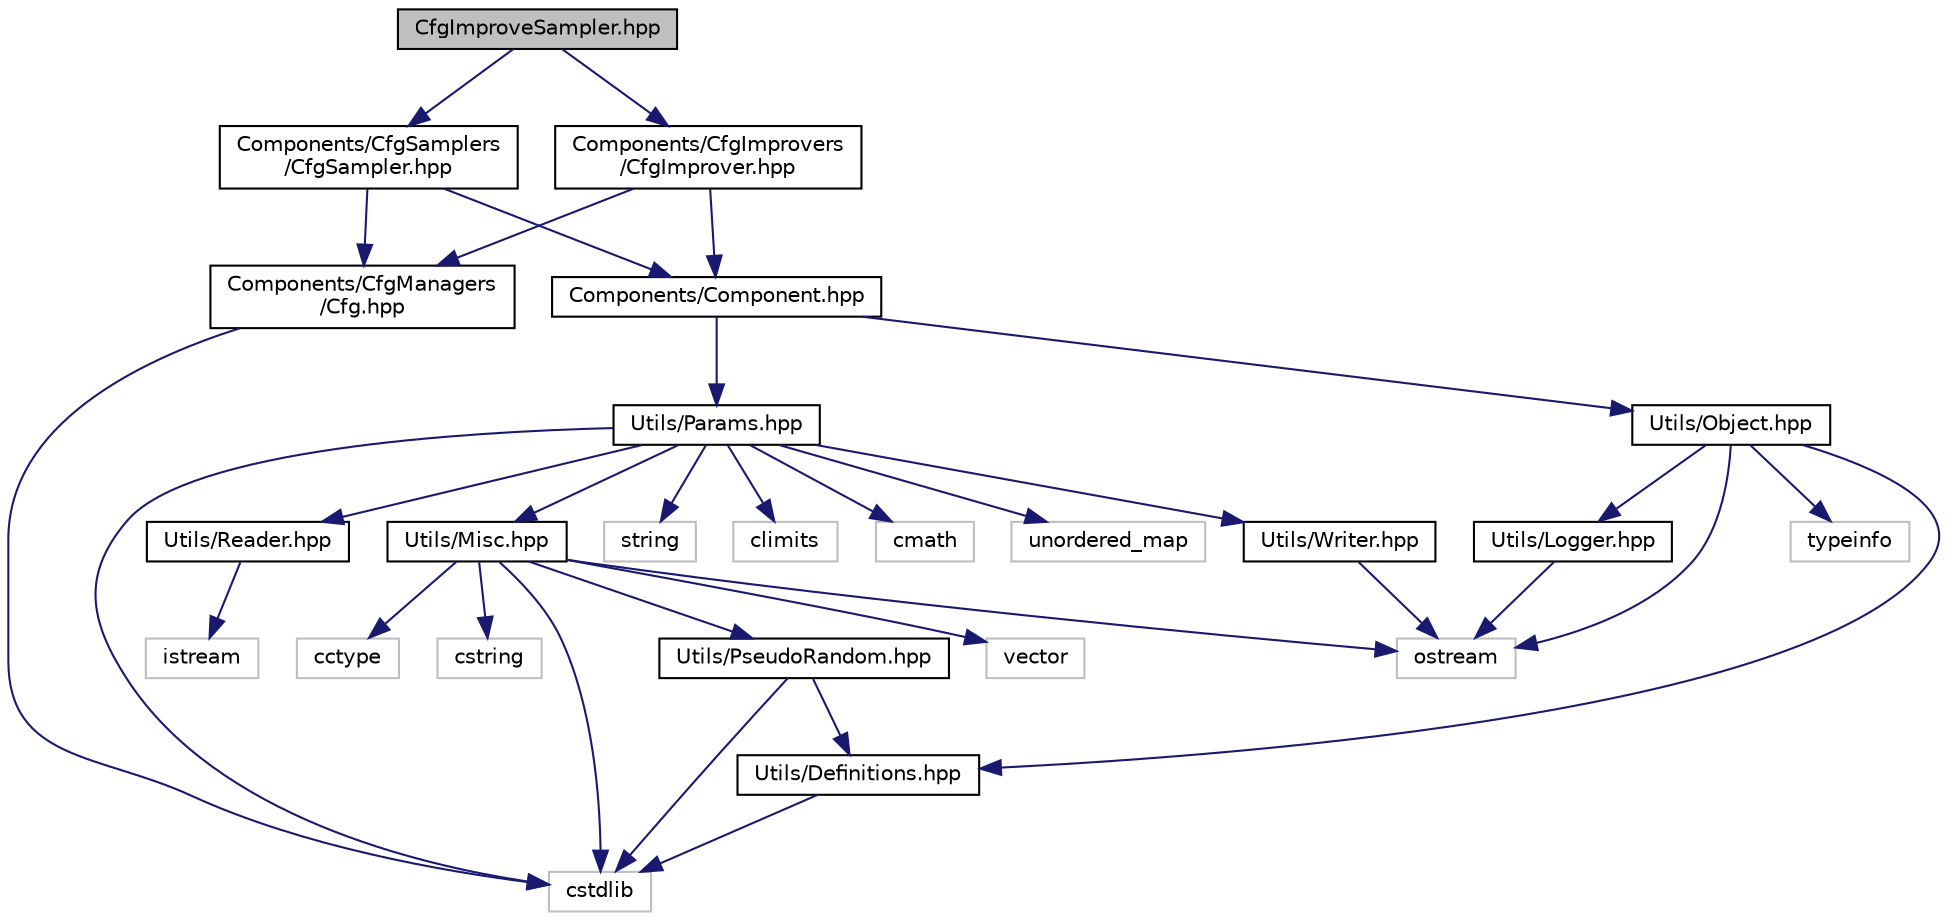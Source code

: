digraph "CfgImproveSampler.hpp"
{
  bgcolor="transparent";
  edge [fontname="Helvetica",fontsize="10",labelfontname="Helvetica",labelfontsize="10"];
  node [fontname="Helvetica",fontsize="10",shape=record];
  Node1 [label="CfgImproveSampler.hpp",height=0.2,width=0.4,color="black", fillcolor="grey75", style="filled", fontcolor="black"];
  Node1 -> Node2 [color="midnightblue",fontsize="10",style="solid",fontname="Helvetica"];
  Node2 [label="Components/CfgSamplers\l/CfgSampler.hpp",height=0.2,width=0.4,color="black",URL="$CfgSampler_8hpp.html"];
  Node2 -> Node3 [color="midnightblue",fontsize="10",style="solid",fontname="Helvetica"];
  Node3 [label="Components/CfgManagers\l/Cfg.hpp",height=0.2,width=0.4,color="black",URL="$Cfg_8hpp.html"];
  Node3 -> Node4 [color="midnightblue",fontsize="10",style="solid",fontname="Helvetica"];
  Node4 [label="cstdlib",height=0.2,width=0.4,color="grey75"];
  Node2 -> Node5 [color="midnightblue",fontsize="10",style="solid",fontname="Helvetica"];
  Node5 [label="Components/Component.hpp",height=0.2,width=0.4,color="black",URL="$Component_8hpp.html"];
  Node5 -> Node6 [color="midnightblue",fontsize="10",style="solid",fontname="Helvetica"];
  Node6 [label="Utils/Object.hpp",height=0.2,width=0.4,color="black",URL="$Object_8hpp.html"];
  Node6 -> Node7 [color="midnightblue",fontsize="10",style="solid",fontname="Helvetica"];
  Node7 [label="Utils/Definitions.hpp",height=0.2,width=0.4,color="black",URL="$Definitions_8hpp.html"];
  Node7 -> Node4 [color="midnightblue",fontsize="10",style="solid",fontname="Helvetica"];
  Node6 -> Node8 [color="midnightblue",fontsize="10",style="solid",fontname="Helvetica"];
  Node8 [label="Utils/Logger.hpp",height=0.2,width=0.4,color="black",URL="$Logger_8hpp.html"];
  Node8 -> Node9 [color="midnightblue",fontsize="10",style="solid",fontname="Helvetica"];
  Node9 [label="ostream",height=0.2,width=0.4,color="grey75"];
  Node6 -> Node10 [color="midnightblue",fontsize="10",style="solid",fontname="Helvetica"];
  Node10 [label="typeinfo",height=0.2,width=0.4,color="grey75"];
  Node6 -> Node9 [color="midnightblue",fontsize="10",style="solid",fontname="Helvetica"];
  Node5 -> Node11 [color="midnightblue",fontsize="10",style="solid",fontname="Helvetica"];
  Node11 [label="Utils/Params.hpp",height=0.2,width=0.4,color="black",URL="$Params_8hpp.html"];
  Node11 -> Node12 [color="midnightblue",fontsize="10",style="solid",fontname="Helvetica"];
  Node12 [label="Utils/Reader.hpp",height=0.2,width=0.4,color="black",URL="$Reader_8hpp.html"];
  Node12 -> Node13 [color="midnightblue",fontsize="10",style="solid",fontname="Helvetica"];
  Node13 [label="istream",height=0.2,width=0.4,color="grey75"];
  Node11 -> Node14 [color="midnightblue",fontsize="10",style="solid",fontname="Helvetica"];
  Node14 [label="Utils/Writer.hpp",height=0.2,width=0.4,color="black",URL="$Writer_8hpp.html"];
  Node14 -> Node9 [color="midnightblue",fontsize="10",style="solid",fontname="Helvetica"];
  Node11 -> Node15 [color="midnightblue",fontsize="10",style="solid",fontname="Helvetica"];
  Node15 [label="Utils/Misc.hpp",height=0.2,width=0.4,color="black",URL="$Misc_8hpp.html"];
  Node15 -> Node16 [color="midnightblue",fontsize="10",style="solid",fontname="Helvetica"];
  Node16 [label="Utils/PseudoRandom.hpp",height=0.2,width=0.4,color="black",URL="$PseudoRandom_8hpp.html"];
  Node16 -> Node7 [color="midnightblue",fontsize="10",style="solid",fontname="Helvetica"];
  Node16 -> Node4 [color="midnightblue",fontsize="10",style="solid",fontname="Helvetica"];
  Node15 -> Node17 [color="midnightblue",fontsize="10",style="solid",fontname="Helvetica"];
  Node17 [label="vector",height=0.2,width=0.4,color="grey75"];
  Node15 -> Node18 [color="midnightblue",fontsize="10",style="solid",fontname="Helvetica"];
  Node18 [label="cctype",height=0.2,width=0.4,color="grey75"];
  Node15 -> Node4 [color="midnightblue",fontsize="10",style="solid",fontname="Helvetica"];
  Node15 -> Node19 [color="midnightblue",fontsize="10",style="solid",fontname="Helvetica"];
  Node19 [label="cstring",height=0.2,width=0.4,color="grey75"];
  Node15 -> Node9 [color="midnightblue",fontsize="10",style="solid",fontname="Helvetica"];
  Node11 -> Node4 [color="midnightblue",fontsize="10",style="solid",fontname="Helvetica"];
  Node11 -> Node20 [color="midnightblue",fontsize="10",style="solid",fontname="Helvetica"];
  Node20 [label="string",height=0.2,width=0.4,color="grey75"];
  Node11 -> Node21 [color="midnightblue",fontsize="10",style="solid",fontname="Helvetica"];
  Node21 [label="climits",height=0.2,width=0.4,color="grey75"];
  Node11 -> Node22 [color="midnightblue",fontsize="10",style="solid",fontname="Helvetica"];
  Node22 [label="cmath",height=0.2,width=0.4,color="grey75"];
  Node11 -> Node23 [color="midnightblue",fontsize="10",style="solid",fontname="Helvetica"];
  Node23 [label="unordered_map",height=0.2,width=0.4,color="grey75"];
  Node1 -> Node24 [color="midnightblue",fontsize="10",style="solid",fontname="Helvetica"];
  Node24 [label="Components/CfgImprovers\l/CfgImprover.hpp",height=0.2,width=0.4,color="black",URL="$CfgImprover_8hpp.html"];
  Node24 -> Node3 [color="midnightblue",fontsize="10",style="solid",fontname="Helvetica"];
  Node24 -> Node5 [color="midnightblue",fontsize="10",style="solid",fontname="Helvetica"];
}

